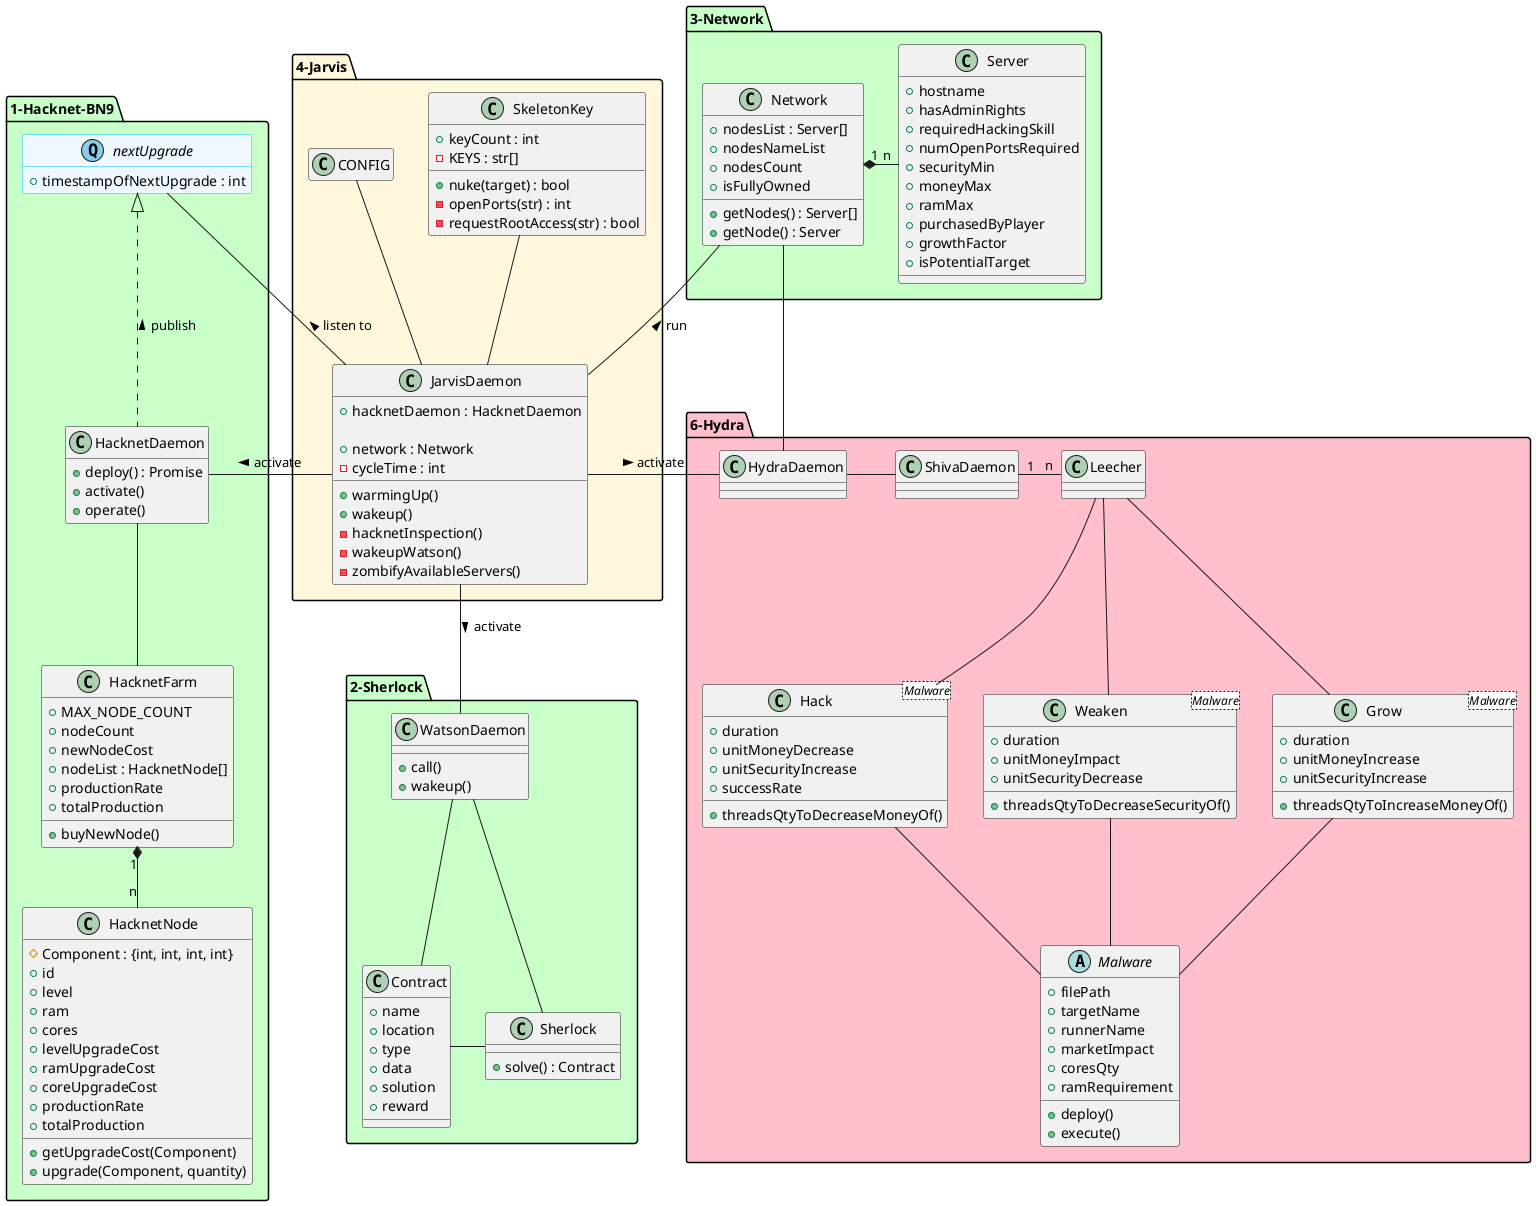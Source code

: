@startuml
'https://plantuml-editor.kkeisuke.dev/

'interface NetworkLastUpdate <<Q, skyblue>> #aliceblue;line:deepskyblue {}

package 1-Hacknet-BN9 #technology{
  hide empty member

  interface nextUpgrade <<Q, skyblue>> #aliceblue;line:deepskyblue {
    +timestampOfNextUpgrade : int
  }
  'entity hacknet <<F, lawngreen>> #technology;line:green {}

  class HacknetDaemon {
    +deploy() : Promise
    +activate()
    +operate()
  }

  class HacknetFarm {
    +MAX_NODE_COUNT
    +nodeCount
    +newNodeCost
    +nodeList : HacknetNode[]
    +productionRate
    +totalProduction

    +buyNewNode()
  }

  class HacknetNode {
    #Component : {int, int, int, int}
    +id
    +level
    +ram
    +cores
    +levelUpgradeCost
    +ramUpgradeCost
    +coreUpgradeCost
    +productionRate
    +totalProduction

    +getUpgradeCost(Component)
    +upgrade(Component, quantity)
  }
}

package 2-Sherlock #technology{

  class WatsonDaemon {
    +call()
    +wakeup()
  }

  class Contract {
    +name
    +location
    +type
    +data
    +solution
    +reward
  }

  class Sherlock {
    +solve() : Contract
  }
}

package 3-Network #technology{

  class Network {
    +nodesList : Server[]
    +nodesNameList
    +nodesCount
    +isFullyOwned

    +getNodes() : Server[]
    +getNode() : Server
  }

  class Server {
    +hostname
    +hasAdminRights
    +requiredHackingSkill
    +numOpenPortsRequired
    +securityMin
    +moneyMax
    +ramMax
    +purchasedByPlayer
    +growthFactor
    +isPotentialTarget
  }
}

package 4-Jarvis #cornsilk{
  hide empty member
  'entity jarvisKibana <<F, lawngreen>> #technology;line:green{}

  class JarvisDaemon {
    +hacknetDaemon : HacknetDaemon

    +network : Network
    -cycleTime : int
    
    +warmingUp()
    +wakeup()
    -hacknetInspection()
    -wakeupWatson()
    -zombifyAvailableServers()
  }

  class SkeletonKey {
    +keyCount : int
    -KEYS : str[]

    +nuke(target) : bool
    -openPorts(str) : int
    -requestRootAccess(str) : bool
  }

  class CONFIG{}
}

package 6-Hydra #pink{

  class HydraDaemon {}

  class ShivaDaemon {}

  class Leecher {}

  class Hack <Malware> {
    +duration
    +unitMoneyDecrease
    +unitSecurityIncrease
    +successRate

    +threadsQtyToDecreaseMoneyOf()
  }

  class Weaken <Malware> {
    +duration
    +unitMoneyImpact
    +unitSecurityDecrease

    +threadsQtyToDecreaseSecurityOf()
  }

  class Grow <Malware> {
    +duration
    +unitMoneyIncrease
    +unitSecurityIncrease

    +threadsQtyToIncreaseMoneyOf()
  }

  abstract Malware {
    +filePath
    +targetName
    +runnerName
    +marketImpact
    +coresQty
    +ramRequirement

    +deploy()
    +execute()
  }

}

'package 7-WolfStreet-BN8 #pink{
  
  'entity wolfStreetKibana  <<F, lawngreen>> #technology;line:green {}
 ' entity businessRelationship <<F, lawngreen>> #technology;line:green {}
  
  'class TradingFloor {}
  'class Trader {}
  'class Market {}
  'class Stock {}
'}

'package Underworld-BN2 {}
'package Corporatocracy-BN3 {}

'package Singularity-BN4 #pink{
  '=> singularity functions
  'class CareerCoach {}
  'class Job {}
'}

'package AI-BN5 {} => getBitNodeMultipliers() + formulas
'package Bladeburners-BN6/7 {}
'Package HacknetServers-BM9 {}
'Package Sleeves-BN10{}


'JARVIS'
JarvisDaemon -u- CONFIG
JarvisDaemon -u- SkeletonKey

JarvisDaemon      -l-     HacknetDaemon : > activate
nextUpgrade       -      JarvisDaemon   : < listen to
JarvisDaemon      -u-    Network         : > run
JarvisDaemon      -d-    WatsonDaemon   : > activate
JarvisDaemon      -r-     HydraDaemon    : > activate
'JarvisDaemon      -u--   TradingFloor
'JarvisDaemon      -u--   CareerCoach

'HACKNET'
HacknetDaemon     -- HacknetFarm
HacknetDaemon     .u.|> nextUpgrade : > publish
HacknetFarm   "1" *-d- "n" HacknetNode

'CONTRACTS'
WatsonDaemon -d- Contract
WatsonDaemon -r- Sherlock
Sherlock -l- Contract

'NETWORK'
Network "1" *-r- "n" Server
Network -- HydraDaemon

'HYDRA'

HydraDaemon - ShivaDaemon
ShivaDaemon "1" - "n" Leecher
Leecher -d- Hack
Leecher -d- Grow
Leecher -d- Weaken
Hack -d- Malware
Grow -d- Malware
Weaken -d- Malware

'TRADING'
'TradingFloor .l|> businessRelationship
'Trader       .d.|> businessRelationship

'TradingFloor -u- Trader
'TradingFloor -u- Market

'Trader -r- Stock
'Market -l- Stock

'JOB'
'CareerCoach -u- Job

@enduml
